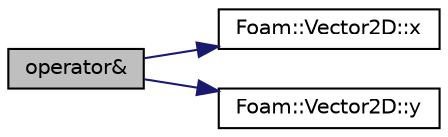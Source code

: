 digraph "operator&amp;"
{
  bgcolor="transparent";
  edge [fontname="Helvetica",fontsize="10",labelfontname="Helvetica",labelfontsize="10"];
  node [fontname="Helvetica",fontsize="10",shape=record];
  rankdir="LR";
  Node1 [label="operator&",height=0.2,width=0.4,color="black", fillcolor="grey75", style="filled", fontcolor="black"];
  Node1 -> Node2 [color="midnightblue",fontsize="10",style="solid",fontname="Helvetica"];
  Node2 [label="Foam::Vector2D::x",height=0.2,width=0.4,color="black",URL="$a02904.html#aeb7dc4a97968c543f58f9c7082e55757"];
  Node1 -> Node3 [color="midnightblue",fontsize="10",style="solid",fontname="Helvetica"];
  Node3 [label="Foam::Vector2D::y",height=0.2,width=0.4,color="black",URL="$a02904.html#a77c00b469d89c23bd35d2eb236140f70"];
}
